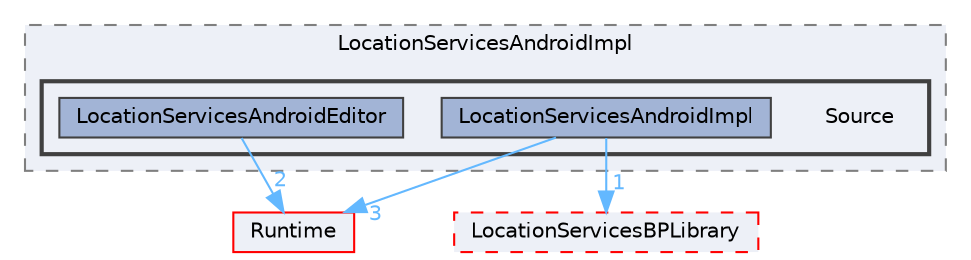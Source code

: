 digraph "Source"
{
 // INTERACTIVE_SVG=YES
 // LATEX_PDF_SIZE
  bgcolor="transparent";
  edge [fontname=Helvetica,fontsize=10,labelfontname=Helvetica,labelfontsize=10];
  node [fontname=Helvetica,fontsize=10,shape=box,height=0.2,width=0.4];
  compound=true
  subgraph clusterdir_23c94d9d7eab68aa80ad840b199a5156 {
    graph [ bgcolor="#edf0f7", pencolor="grey50", label="LocationServicesAndroidImpl", fontname=Helvetica,fontsize=10 style="filled,dashed", URL="dir_23c94d9d7eab68aa80ad840b199a5156.html",tooltip=""]
  subgraph clusterdir_04f23b472e027b699dbb328b210845a5 {
    graph [ bgcolor="#edf0f7", pencolor="grey25", label="", fontname=Helvetica,fontsize=10 style="filled,bold", URL="dir_04f23b472e027b699dbb328b210845a5.html",tooltip=""]
    dir_04f23b472e027b699dbb328b210845a5 [shape=plaintext, label="Source"];
  dir_575c3b5ba7b0593fbf52aa91e021837d [label="LocationServicesAndroidEditor", fillcolor="#a2b4d6", color="grey25", style="filled", URL="dir_575c3b5ba7b0593fbf52aa91e021837d.html",tooltip=""];
  dir_5c08d11a5cd085e31a22cab90bcf8a86 [label="LocationServicesAndroidImpl", fillcolor="#a2b4d6", color="grey25", style="filled", URL="dir_5c08d11a5cd085e31a22cab90bcf8a86.html",tooltip=""];
  }
  }
  dir_149b605e3dba403da3e5d4c73695e2fb [label="LocationServicesBPLibrary", fillcolor="#edf0f7", color="red", style="filled,dashed", URL="dir_149b605e3dba403da3e5d4c73695e2fb.html",tooltip=""];
  dir_7536b172fbd480bfd146a1b1acd6856b [label="Runtime", fillcolor="#edf0f7", color="red", style="filled", URL="dir_7536b172fbd480bfd146a1b1acd6856b.html",tooltip=""];
  dir_575c3b5ba7b0593fbf52aa91e021837d->dir_7536b172fbd480bfd146a1b1acd6856b [headlabel="2", labeldistance=1.5 headhref="dir_000583_000984.html" href="dir_000583_000984.html" color="steelblue1" fontcolor="steelblue1"];
  dir_5c08d11a5cd085e31a22cab90bcf8a86->dir_149b605e3dba403da3e5d4c73695e2fb [headlabel="1", labeldistance=1.5 headhref="dir_000585_000586.html" href="dir_000585_000586.html" color="steelblue1" fontcolor="steelblue1"];
  dir_5c08d11a5cd085e31a22cab90bcf8a86->dir_7536b172fbd480bfd146a1b1acd6856b [headlabel="3", labeldistance=1.5 headhref="dir_000585_000984.html" href="dir_000585_000984.html" color="steelblue1" fontcolor="steelblue1"];
}
